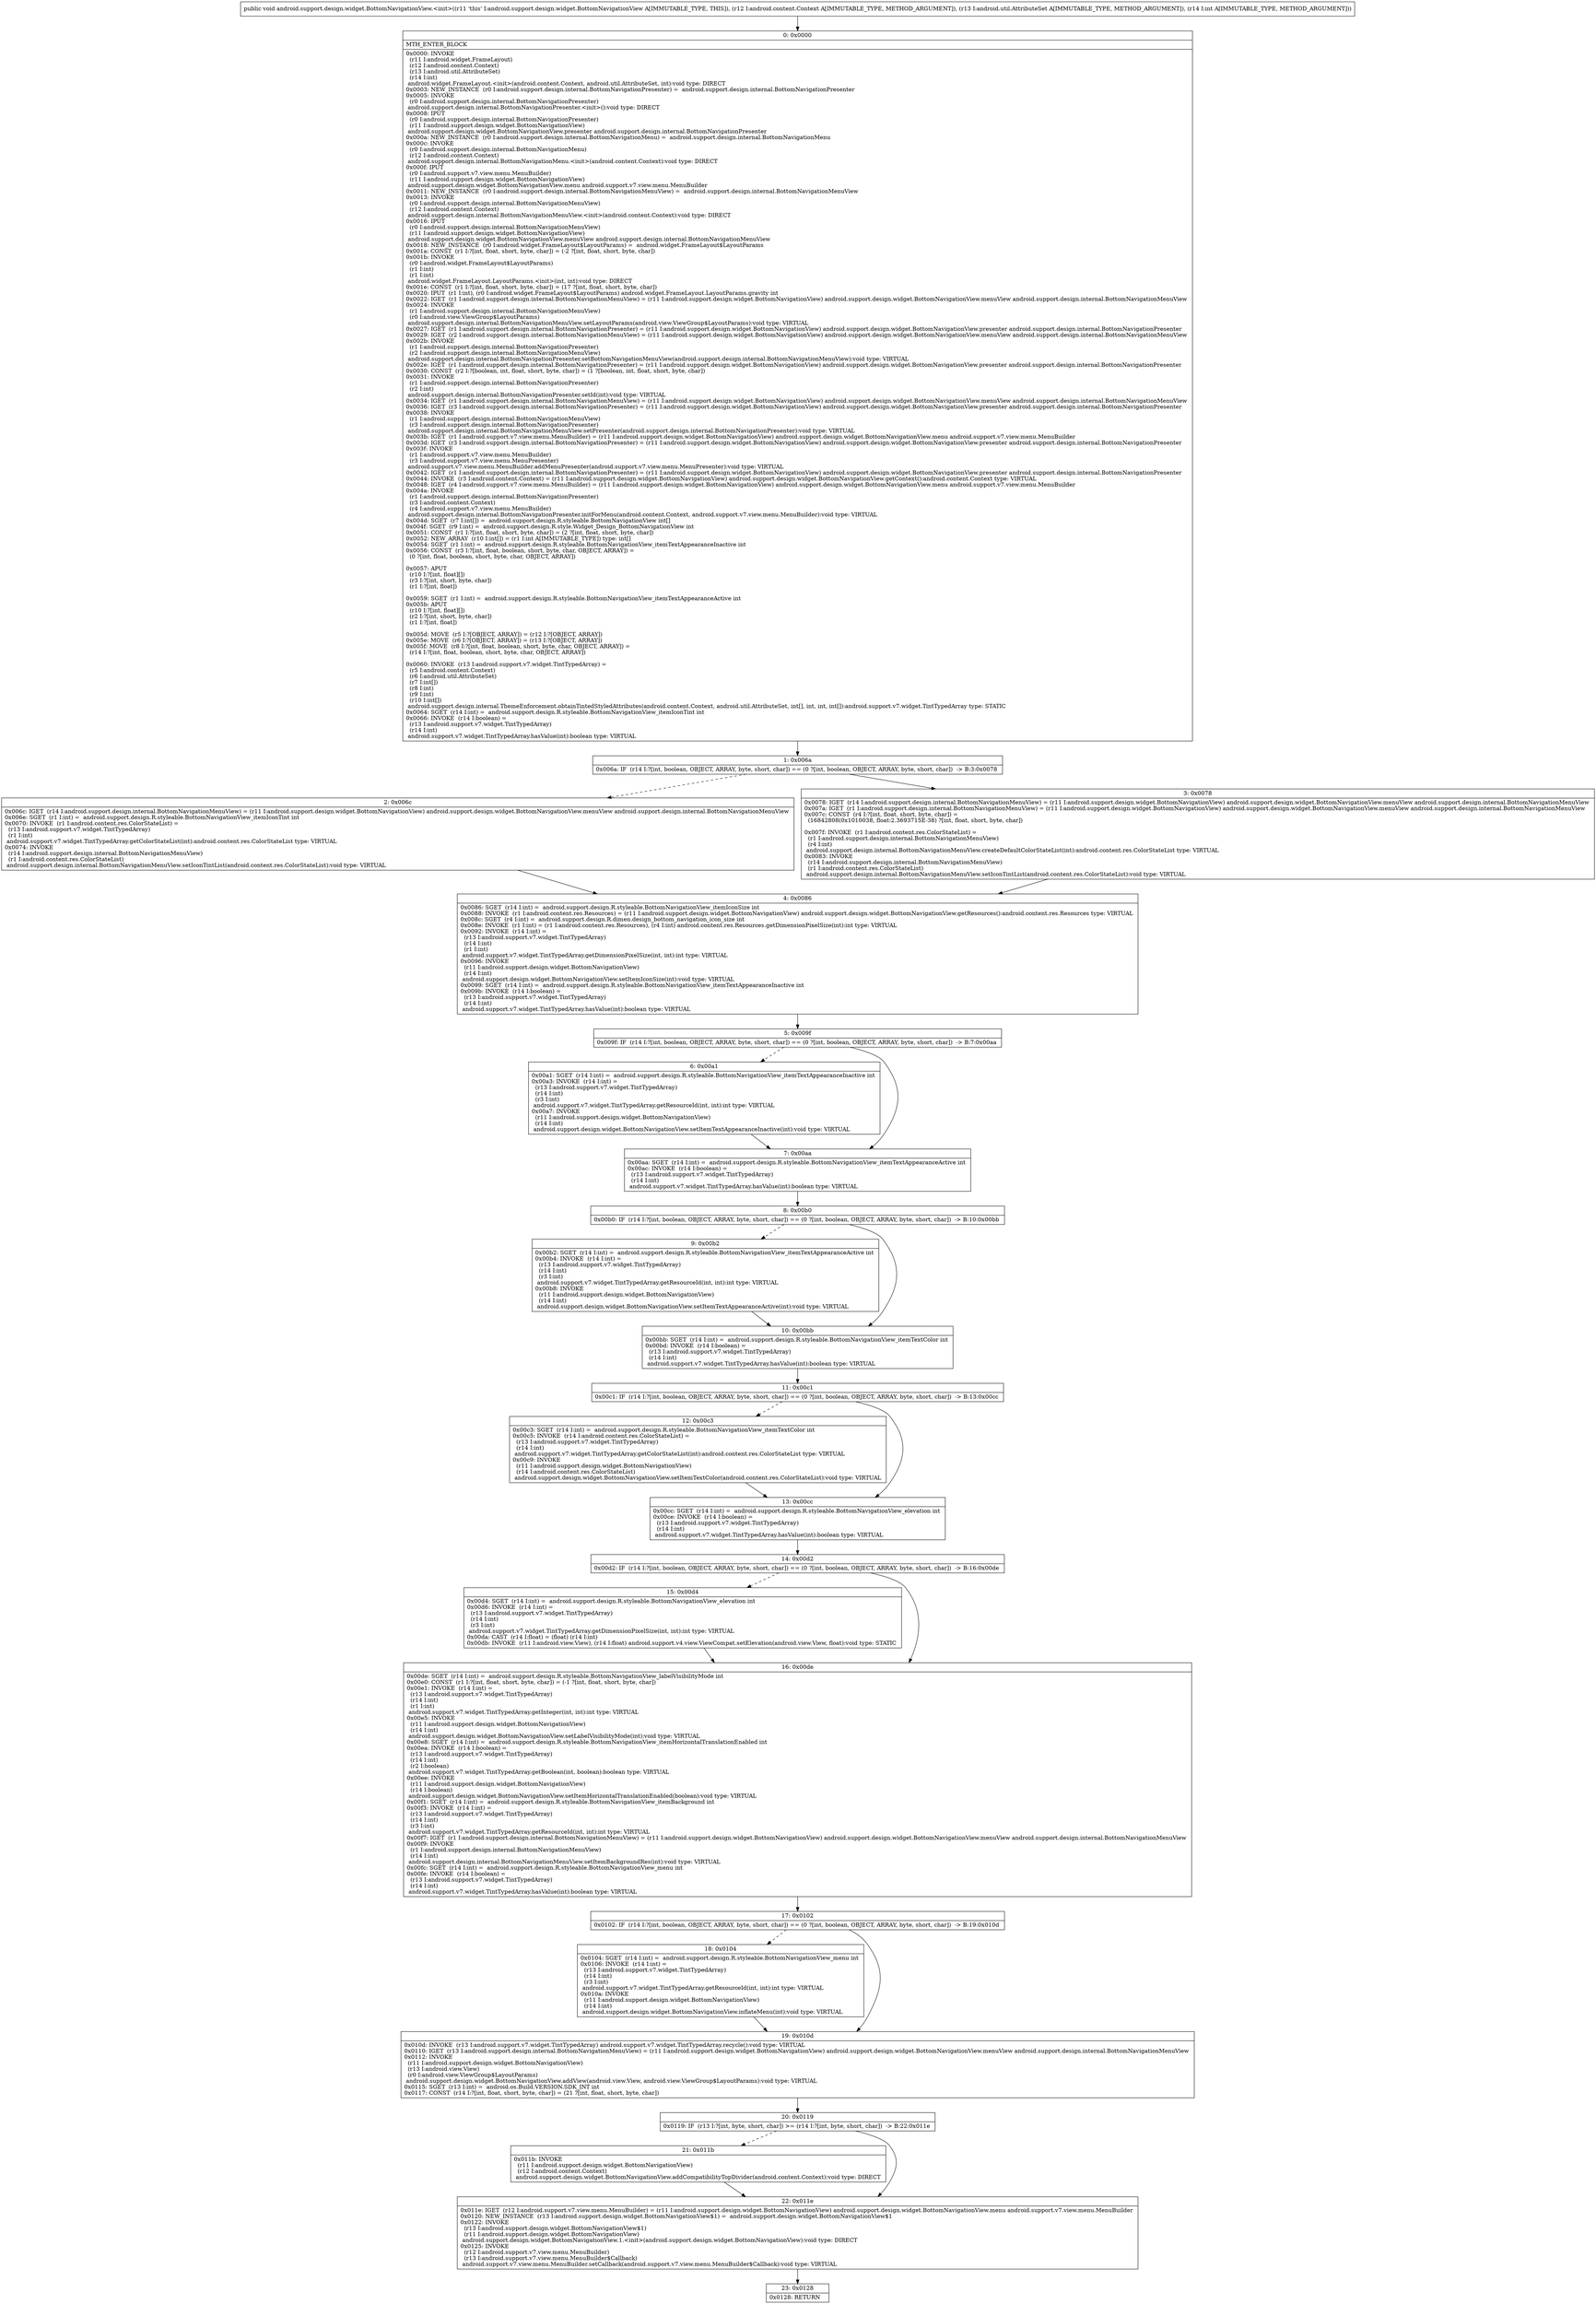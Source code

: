 digraph "CFG forandroid.support.design.widget.BottomNavigationView.\<init\>(Landroid\/content\/Context;Landroid\/util\/AttributeSet;I)V" {
Node_0 [shape=record,label="{0\:\ 0x0000|MTH_ENTER_BLOCK\l|0x0000: INVOKE  \l  (r11 I:android.widget.FrameLayout)\l  (r12 I:android.content.Context)\l  (r13 I:android.util.AttributeSet)\l  (r14 I:int)\l android.widget.FrameLayout.\<init\>(android.content.Context, android.util.AttributeSet, int):void type: DIRECT \l0x0003: NEW_INSTANCE  (r0 I:android.support.design.internal.BottomNavigationPresenter) =  android.support.design.internal.BottomNavigationPresenter \l0x0005: INVOKE  \l  (r0 I:android.support.design.internal.BottomNavigationPresenter)\l android.support.design.internal.BottomNavigationPresenter.\<init\>():void type: DIRECT \l0x0008: IPUT  \l  (r0 I:android.support.design.internal.BottomNavigationPresenter)\l  (r11 I:android.support.design.widget.BottomNavigationView)\l android.support.design.widget.BottomNavigationView.presenter android.support.design.internal.BottomNavigationPresenter \l0x000a: NEW_INSTANCE  (r0 I:android.support.design.internal.BottomNavigationMenu) =  android.support.design.internal.BottomNavigationMenu \l0x000c: INVOKE  \l  (r0 I:android.support.design.internal.BottomNavigationMenu)\l  (r12 I:android.content.Context)\l android.support.design.internal.BottomNavigationMenu.\<init\>(android.content.Context):void type: DIRECT \l0x000f: IPUT  \l  (r0 I:android.support.v7.view.menu.MenuBuilder)\l  (r11 I:android.support.design.widget.BottomNavigationView)\l android.support.design.widget.BottomNavigationView.menu android.support.v7.view.menu.MenuBuilder \l0x0011: NEW_INSTANCE  (r0 I:android.support.design.internal.BottomNavigationMenuView) =  android.support.design.internal.BottomNavigationMenuView \l0x0013: INVOKE  \l  (r0 I:android.support.design.internal.BottomNavigationMenuView)\l  (r12 I:android.content.Context)\l android.support.design.internal.BottomNavigationMenuView.\<init\>(android.content.Context):void type: DIRECT \l0x0016: IPUT  \l  (r0 I:android.support.design.internal.BottomNavigationMenuView)\l  (r11 I:android.support.design.widget.BottomNavigationView)\l android.support.design.widget.BottomNavigationView.menuView android.support.design.internal.BottomNavigationMenuView \l0x0018: NEW_INSTANCE  (r0 I:android.widget.FrameLayout$LayoutParams) =  android.widget.FrameLayout$LayoutParams \l0x001a: CONST  (r1 I:?[int, float, short, byte, char]) = (\-2 ?[int, float, short, byte, char]) \l0x001b: INVOKE  \l  (r0 I:android.widget.FrameLayout$LayoutParams)\l  (r1 I:int)\l  (r1 I:int)\l android.widget.FrameLayout.LayoutParams.\<init\>(int, int):void type: DIRECT \l0x001e: CONST  (r1 I:?[int, float, short, byte, char]) = (17 ?[int, float, short, byte, char]) \l0x0020: IPUT  (r1 I:int), (r0 I:android.widget.FrameLayout$LayoutParams) android.widget.FrameLayout.LayoutParams.gravity int \l0x0022: IGET  (r1 I:android.support.design.internal.BottomNavigationMenuView) = (r11 I:android.support.design.widget.BottomNavigationView) android.support.design.widget.BottomNavigationView.menuView android.support.design.internal.BottomNavigationMenuView \l0x0024: INVOKE  \l  (r1 I:android.support.design.internal.BottomNavigationMenuView)\l  (r0 I:android.view.ViewGroup$LayoutParams)\l android.support.design.internal.BottomNavigationMenuView.setLayoutParams(android.view.ViewGroup$LayoutParams):void type: VIRTUAL \l0x0027: IGET  (r1 I:android.support.design.internal.BottomNavigationPresenter) = (r11 I:android.support.design.widget.BottomNavigationView) android.support.design.widget.BottomNavigationView.presenter android.support.design.internal.BottomNavigationPresenter \l0x0029: IGET  (r2 I:android.support.design.internal.BottomNavigationMenuView) = (r11 I:android.support.design.widget.BottomNavigationView) android.support.design.widget.BottomNavigationView.menuView android.support.design.internal.BottomNavigationMenuView \l0x002b: INVOKE  \l  (r1 I:android.support.design.internal.BottomNavigationPresenter)\l  (r2 I:android.support.design.internal.BottomNavigationMenuView)\l android.support.design.internal.BottomNavigationPresenter.setBottomNavigationMenuView(android.support.design.internal.BottomNavigationMenuView):void type: VIRTUAL \l0x002e: IGET  (r1 I:android.support.design.internal.BottomNavigationPresenter) = (r11 I:android.support.design.widget.BottomNavigationView) android.support.design.widget.BottomNavigationView.presenter android.support.design.internal.BottomNavigationPresenter \l0x0030: CONST  (r2 I:?[boolean, int, float, short, byte, char]) = (1 ?[boolean, int, float, short, byte, char]) \l0x0031: INVOKE  \l  (r1 I:android.support.design.internal.BottomNavigationPresenter)\l  (r2 I:int)\l android.support.design.internal.BottomNavigationPresenter.setId(int):void type: VIRTUAL \l0x0034: IGET  (r1 I:android.support.design.internal.BottomNavigationMenuView) = (r11 I:android.support.design.widget.BottomNavigationView) android.support.design.widget.BottomNavigationView.menuView android.support.design.internal.BottomNavigationMenuView \l0x0036: IGET  (r3 I:android.support.design.internal.BottomNavigationPresenter) = (r11 I:android.support.design.widget.BottomNavigationView) android.support.design.widget.BottomNavigationView.presenter android.support.design.internal.BottomNavigationPresenter \l0x0038: INVOKE  \l  (r1 I:android.support.design.internal.BottomNavigationMenuView)\l  (r3 I:android.support.design.internal.BottomNavigationPresenter)\l android.support.design.internal.BottomNavigationMenuView.setPresenter(android.support.design.internal.BottomNavigationPresenter):void type: VIRTUAL \l0x003b: IGET  (r1 I:android.support.v7.view.menu.MenuBuilder) = (r11 I:android.support.design.widget.BottomNavigationView) android.support.design.widget.BottomNavigationView.menu android.support.v7.view.menu.MenuBuilder \l0x003d: IGET  (r3 I:android.support.design.internal.BottomNavigationPresenter) = (r11 I:android.support.design.widget.BottomNavigationView) android.support.design.widget.BottomNavigationView.presenter android.support.design.internal.BottomNavigationPresenter \l0x003f: INVOKE  \l  (r1 I:android.support.v7.view.menu.MenuBuilder)\l  (r3 I:android.support.v7.view.menu.MenuPresenter)\l android.support.v7.view.menu.MenuBuilder.addMenuPresenter(android.support.v7.view.menu.MenuPresenter):void type: VIRTUAL \l0x0042: IGET  (r1 I:android.support.design.internal.BottomNavigationPresenter) = (r11 I:android.support.design.widget.BottomNavigationView) android.support.design.widget.BottomNavigationView.presenter android.support.design.internal.BottomNavigationPresenter \l0x0044: INVOKE  (r3 I:android.content.Context) = (r11 I:android.support.design.widget.BottomNavigationView) android.support.design.widget.BottomNavigationView.getContext():android.content.Context type: VIRTUAL \l0x0048: IGET  (r4 I:android.support.v7.view.menu.MenuBuilder) = (r11 I:android.support.design.widget.BottomNavigationView) android.support.design.widget.BottomNavigationView.menu android.support.v7.view.menu.MenuBuilder \l0x004a: INVOKE  \l  (r1 I:android.support.design.internal.BottomNavigationPresenter)\l  (r3 I:android.content.Context)\l  (r4 I:android.support.v7.view.menu.MenuBuilder)\l android.support.design.internal.BottomNavigationPresenter.initForMenu(android.content.Context, android.support.v7.view.menu.MenuBuilder):void type: VIRTUAL \l0x004d: SGET  (r7 I:int[]) =  android.support.design.R.styleable.BottomNavigationView int[] \l0x004f: SGET  (r9 I:int) =  android.support.design.R.style.Widget_Design_BottomNavigationView int \l0x0051: CONST  (r1 I:?[int, float, short, byte, char]) = (2 ?[int, float, short, byte, char]) \l0x0052: NEW_ARRAY  (r10 I:int[]) = (r1 I:int A[IMMUTABLE_TYPE]) type: int[] \l0x0054: SGET  (r1 I:int) =  android.support.design.R.styleable.BottomNavigationView_itemTextAppearanceInactive int \l0x0056: CONST  (r3 I:?[int, float, boolean, short, byte, char, OBJECT, ARRAY]) = \l  (0 ?[int, float, boolean, short, byte, char, OBJECT, ARRAY])\l \l0x0057: APUT  \l  (r10 I:?[int, float][])\l  (r3 I:?[int, short, byte, char])\l  (r1 I:?[int, float])\l \l0x0059: SGET  (r1 I:int) =  android.support.design.R.styleable.BottomNavigationView_itemTextAppearanceActive int \l0x005b: APUT  \l  (r10 I:?[int, float][])\l  (r2 I:?[int, short, byte, char])\l  (r1 I:?[int, float])\l \l0x005d: MOVE  (r5 I:?[OBJECT, ARRAY]) = (r12 I:?[OBJECT, ARRAY]) \l0x005e: MOVE  (r6 I:?[OBJECT, ARRAY]) = (r13 I:?[OBJECT, ARRAY]) \l0x005f: MOVE  (r8 I:?[int, float, boolean, short, byte, char, OBJECT, ARRAY]) = \l  (r14 I:?[int, float, boolean, short, byte, char, OBJECT, ARRAY])\l \l0x0060: INVOKE  (r13 I:android.support.v7.widget.TintTypedArray) = \l  (r5 I:android.content.Context)\l  (r6 I:android.util.AttributeSet)\l  (r7 I:int[])\l  (r8 I:int)\l  (r9 I:int)\l  (r10 I:int[])\l android.support.design.internal.ThemeEnforcement.obtainTintedStyledAttributes(android.content.Context, android.util.AttributeSet, int[], int, int, int[]):android.support.v7.widget.TintTypedArray type: STATIC \l0x0064: SGET  (r14 I:int) =  android.support.design.R.styleable.BottomNavigationView_itemIconTint int \l0x0066: INVOKE  (r14 I:boolean) = \l  (r13 I:android.support.v7.widget.TintTypedArray)\l  (r14 I:int)\l android.support.v7.widget.TintTypedArray.hasValue(int):boolean type: VIRTUAL \l}"];
Node_1 [shape=record,label="{1\:\ 0x006a|0x006a: IF  (r14 I:?[int, boolean, OBJECT, ARRAY, byte, short, char]) == (0 ?[int, boolean, OBJECT, ARRAY, byte, short, char])  \-\> B:3:0x0078 \l}"];
Node_2 [shape=record,label="{2\:\ 0x006c|0x006c: IGET  (r14 I:android.support.design.internal.BottomNavigationMenuView) = (r11 I:android.support.design.widget.BottomNavigationView) android.support.design.widget.BottomNavigationView.menuView android.support.design.internal.BottomNavigationMenuView \l0x006e: SGET  (r1 I:int) =  android.support.design.R.styleable.BottomNavigationView_itemIconTint int \l0x0070: INVOKE  (r1 I:android.content.res.ColorStateList) = \l  (r13 I:android.support.v7.widget.TintTypedArray)\l  (r1 I:int)\l android.support.v7.widget.TintTypedArray.getColorStateList(int):android.content.res.ColorStateList type: VIRTUAL \l0x0074: INVOKE  \l  (r14 I:android.support.design.internal.BottomNavigationMenuView)\l  (r1 I:android.content.res.ColorStateList)\l android.support.design.internal.BottomNavigationMenuView.setIconTintList(android.content.res.ColorStateList):void type: VIRTUAL \l}"];
Node_3 [shape=record,label="{3\:\ 0x0078|0x0078: IGET  (r14 I:android.support.design.internal.BottomNavigationMenuView) = (r11 I:android.support.design.widget.BottomNavigationView) android.support.design.widget.BottomNavigationView.menuView android.support.design.internal.BottomNavigationMenuView \l0x007a: IGET  (r1 I:android.support.design.internal.BottomNavigationMenuView) = (r11 I:android.support.design.widget.BottomNavigationView) android.support.design.widget.BottomNavigationView.menuView android.support.design.internal.BottomNavigationMenuView \l0x007c: CONST  (r4 I:?[int, float, short, byte, char]) = \l  (16842808(0x1010038, float:2.3693715E\-38) ?[int, float, short, byte, char])\l \l0x007f: INVOKE  (r1 I:android.content.res.ColorStateList) = \l  (r1 I:android.support.design.internal.BottomNavigationMenuView)\l  (r4 I:int)\l android.support.design.internal.BottomNavigationMenuView.createDefaultColorStateList(int):android.content.res.ColorStateList type: VIRTUAL \l0x0083: INVOKE  \l  (r14 I:android.support.design.internal.BottomNavigationMenuView)\l  (r1 I:android.content.res.ColorStateList)\l android.support.design.internal.BottomNavigationMenuView.setIconTintList(android.content.res.ColorStateList):void type: VIRTUAL \l}"];
Node_4 [shape=record,label="{4\:\ 0x0086|0x0086: SGET  (r14 I:int) =  android.support.design.R.styleable.BottomNavigationView_itemIconSize int \l0x0088: INVOKE  (r1 I:android.content.res.Resources) = (r11 I:android.support.design.widget.BottomNavigationView) android.support.design.widget.BottomNavigationView.getResources():android.content.res.Resources type: VIRTUAL \l0x008c: SGET  (r4 I:int) =  android.support.design.R.dimen.design_bottom_navigation_icon_size int \l0x008e: INVOKE  (r1 I:int) = (r1 I:android.content.res.Resources), (r4 I:int) android.content.res.Resources.getDimensionPixelSize(int):int type: VIRTUAL \l0x0092: INVOKE  (r14 I:int) = \l  (r13 I:android.support.v7.widget.TintTypedArray)\l  (r14 I:int)\l  (r1 I:int)\l android.support.v7.widget.TintTypedArray.getDimensionPixelSize(int, int):int type: VIRTUAL \l0x0096: INVOKE  \l  (r11 I:android.support.design.widget.BottomNavigationView)\l  (r14 I:int)\l android.support.design.widget.BottomNavigationView.setItemIconSize(int):void type: VIRTUAL \l0x0099: SGET  (r14 I:int) =  android.support.design.R.styleable.BottomNavigationView_itemTextAppearanceInactive int \l0x009b: INVOKE  (r14 I:boolean) = \l  (r13 I:android.support.v7.widget.TintTypedArray)\l  (r14 I:int)\l android.support.v7.widget.TintTypedArray.hasValue(int):boolean type: VIRTUAL \l}"];
Node_5 [shape=record,label="{5\:\ 0x009f|0x009f: IF  (r14 I:?[int, boolean, OBJECT, ARRAY, byte, short, char]) == (0 ?[int, boolean, OBJECT, ARRAY, byte, short, char])  \-\> B:7:0x00aa \l}"];
Node_6 [shape=record,label="{6\:\ 0x00a1|0x00a1: SGET  (r14 I:int) =  android.support.design.R.styleable.BottomNavigationView_itemTextAppearanceInactive int \l0x00a3: INVOKE  (r14 I:int) = \l  (r13 I:android.support.v7.widget.TintTypedArray)\l  (r14 I:int)\l  (r3 I:int)\l android.support.v7.widget.TintTypedArray.getResourceId(int, int):int type: VIRTUAL \l0x00a7: INVOKE  \l  (r11 I:android.support.design.widget.BottomNavigationView)\l  (r14 I:int)\l android.support.design.widget.BottomNavigationView.setItemTextAppearanceInactive(int):void type: VIRTUAL \l}"];
Node_7 [shape=record,label="{7\:\ 0x00aa|0x00aa: SGET  (r14 I:int) =  android.support.design.R.styleable.BottomNavigationView_itemTextAppearanceActive int \l0x00ac: INVOKE  (r14 I:boolean) = \l  (r13 I:android.support.v7.widget.TintTypedArray)\l  (r14 I:int)\l android.support.v7.widget.TintTypedArray.hasValue(int):boolean type: VIRTUAL \l}"];
Node_8 [shape=record,label="{8\:\ 0x00b0|0x00b0: IF  (r14 I:?[int, boolean, OBJECT, ARRAY, byte, short, char]) == (0 ?[int, boolean, OBJECT, ARRAY, byte, short, char])  \-\> B:10:0x00bb \l}"];
Node_9 [shape=record,label="{9\:\ 0x00b2|0x00b2: SGET  (r14 I:int) =  android.support.design.R.styleable.BottomNavigationView_itemTextAppearanceActive int \l0x00b4: INVOKE  (r14 I:int) = \l  (r13 I:android.support.v7.widget.TintTypedArray)\l  (r14 I:int)\l  (r3 I:int)\l android.support.v7.widget.TintTypedArray.getResourceId(int, int):int type: VIRTUAL \l0x00b8: INVOKE  \l  (r11 I:android.support.design.widget.BottomNavigationView)\l  (r14 I:int)\l android.support.design.widget.BottomNavigationView.setItemTextAppearanceActive(int):void type: VIRTUAL \l}"];
Node_10 [shape=record,label="{10\:\ 0x00bb|0x00bb: SGET  (r14 I:int) =  android.support.design.R.styleable.BottomNavigationView_itemTextColor int \l0x00bd: INVOKE  (r14 I:boolean) = \l  (r13 I:android.support.v7.widget.TintTypedArray)\l  (r14 I:int)\l android.support.v7.widget.TintTypedArray.hasValue(int):boolean type: VIRTUAL \l}"];
Node_11 [shape=record,label="{11\:\ 0x00c1|0x00c1: IF  (r14 I:?[int, boolean, OBJECT, ARRAY, byte, short, char]) == (0 ?[int, boolean, OBJECT, ARRAY, byte, short, char])  \-\> B:13:0x00cc \l}"];
Node_12 [shape=record,label="{12\:\ 0x00c3|0x00c3: SGET  (r14 I:int) =  android.support.design.R.styleable.BottomNavigationView_itemTextColor int \l0x00c5: INVOKE  (r14 I:android.content.res.ColorStateList) = \l  (r13 I:android.support.v7.widget.TintTypedArray)\l  (r14 I:int)\l android.support.v7.widget.TintTypedArray.getColorStateList(int):android.content.res.ColorStateList type: VIRTUAL \l0x00c9: INVOKE  \l  (r11 I:android.support.design.widget.BottomNavigationView)\l  (r14 I:android.content.res.ColorStateList)\l android.support.design.widget.BottomNavigationView.setItemTextColor(android.content.res.ColorStateList):void type: VIRTUAL \l}"];
Node_13 [shape=record,label="{13\:\ 0x00cc|0x00cc: SGET  (r14 I:int) =  android.support.design.R.styleable.BottomNavigationView_elevation int \l0x00ce: INVOKE  (r14 I:boolean) = \l  (r13 I:android.support.v7.widget.TintTypedArray)\l  (r14 I:int)\l android.support.v7.widget.TintTypedArray.hasValue(int):boolean type: VIRTUAL \l}"];
Node_14 [shape=record,label="{14\:\ 0x00d2|0x00d2: IF  (r14 I:?[int, boolean, OBJECT, ARRAY, byte, short, char]) == (0 ?[int, boolean, OBJECT, ARRAY, byte, short, char])  \-\> B:16:0x00de \l}"];
Node_15 [shape=record,label="{15\:\ 0x00d4|0x00d4: SGET  (r14 I:int) =  android.support.design.R.styleable.BottomNavigationView_elevation int \l0x00d6: INVOKE  (r14 I:int) = \l  (r13 I:android.support.v7.widget.TintTypedArray)\l  (r14 I:int)\l  (r3 I:int)\l android.support.v7.widget.TintTypedArray.getDimensionPixelSize(int, int):int type: VIRTUAL \l0x00da: CAST  (r14 I:float) = (float) (r14 I:int) \l0x00db: INVOKE  (r11 I:android.view.View), (r14 I:float) android.support.v4.view.ViewCompat.setElevation(android.view.View, float):void type: STATIC \l}"];
Node_16 [shape=record,label="{16\:\ 0x00de|0x00de: SGET  (r14 I:int) =  android.support.design.R.styleable.BottomNavigationView_labelVisibilityMode int \l0x00e0: CONST  (r1 I:?[int, float, short, byte, char]) = (\-1 ?[int, float, short, byte, char]) \l0x00e1: INVOKE  (r14 I:int) = \l  (r13 I:android.support.v7.widget.TintTypedArray)\l  (r14 I:int)\l  (r1 I:int)\l android.support.v7.widget.TintTypedArray.getInteger(int, int):int type: VIRTUAL \l0x00e5: INVOKE  \l  (r11 I:android.support.design.widget.BottomNavigationView)\l  (r14 I:int)\l android.support.design.widget.BottomNavigationView.setLabelVisibilityMode(int):void type: VIRTUAL \l0x00e8: SGET  (r14 I:int) =  android.support.design.R.styleable.BottomNavigationView_itemHorizontalTranslationEnabled int \l0x00ea: INVOKE  (r14 I:boolean) = \l  (r13 I:android.support.v7.widget.TintTypedArray)\l  (r14 I:int)\l  (r2 I:boolean)\l android.support.v7.widget.TintTypedArray.getBoolean(int, boolean):boolean type: VIRTUAL \l0x00ee: INVOKE  \l  (r11 I:android.support.design.widget.BottomNavigationView)\l  (r14 I:boolean)\l android.support.design.widget.BottomNavigationView.setItemHorizontalTranslationEnabled(boolean):void type: VIRTUAL \l0x00f1: SGET  (r14 I:int) =  android.support.design.R.styleable.BottomNavigationView_itemBackground int \l0x00f3: INVOKE  (r14 I:int) = \l  (r13 I:android.support.v7.widget.TintTypedArray)\l  (r14 I:int)\l  (r3 I:int)\l android.support.v7.widget.TintTypedArray.getResourceId(int, int):int type: VIRTUAL \l0x00f7: IGET  (r1 I:android.support.design.internal.BottomNavigationMenuView) = (r11 I:android.support.design.widget.BottomNavigationView) android.support.design.widget.BottomNavigationView.menuView android.support.design.internal.BottomNavigationMenuView \l0x00f9: INVOKE  \l  (r1 I:android.support.design.internal.BottomNavigationMenuView)\l  (r14 I:int)\l android.support.design.internal.BottomNavigationMenuView.setItemBackgroundRes(int):void type: VIRTUAL \l0x00fc: SGET  (r14 I:int) =  android.support.design.R.styleable.BottomNavigationView_menu int \l0x00fe: INVOKE  (r14 I:boolean) = \l  (r13 I:android.support.v7.widget.TintTypedArray)\l  (r14 I:int)\l android.support.v7.widget.TintTypedArray.hasValue(int):boolean type: VIRTUAL \l}"];
Node_17 [shape=record,label="{17\:\ 0x0102|0x0102: IF  (r14 I:?[int, boolean, OBJECT, ARRAY, byte, short, char]) == (0 ?[int, boolean, OBJECT, ARRAY, byte, short, char])  \-\> B:19:0x010d \l}"];
Node_18 [shape=record,label="{18\:\ 0x0104|0x0104: SGET  (r14 I:int) =  android.support.design.R.styleable.BottomNavigationView_menu int \l0x0106: INVOKE  (r14 I:int) = \l  (r13 I:android.support.v7.widget.TintTypedArray)\l  (r14 I:int)\l  (r3 I:int)\l android.support.v7.widget.TintTypedArray.getResourceId(int, int):int type: VIRTUAL \l0x010a: INVOKE  \l  (r11 I:android.support.design.widget.BottomNavigationView)\l  (r14 I:int)\l android.support.design.widget.BottomNavigationView.inflateMenu(int):void type: VIRTUAL \l}"];
Node_19 [shape=record,label="{19\:\ 0x010d|0x010d: INVOKE  (r13 I:android.support.v7.widget.TintTypedArray) android.support.v7.widget.TintTypedArray.recycle():void type: VIRTUAL \l0x0110: IGET  (r13 I:android.support.design.internal.BottomNavigationMenuView) = (r11 I:android.support.design.widget.BottomNavigationView) android.support.design.widget.BottomNavigationView.menuView android.support.design.internal.BottomNavigationMenuView \l0x0112: INVOKE  \l  (r11 I:android.support.design.widget.BottomNavigationView)\l  (r13 I:android.view.View)\l  (r0 I:android.view.ViewGroup$LayoutParams)\l android.support.design.widget.BottomNavigationView.addView(android.view.View, android.view.ViewGroup$LayoutParams):void type: VIRTUAL \l0x0115: SGET  (r13 I:int) =  android.os.Build.VERSION.SDK_INT int \l0x0117: CONST  (r14 I:?[int, float, short, byte, char]) = (21 ?[int, float, short, byte, char]) \l}"];
Node_20 [shape=record,label="{20\:\ 0x0119|0x0119: IF  (r13 I:?[int, byte, short, char]) \>= (r14 I:?[int, byte, short, char])  \-\> B:22:0x011e \l}"];
Node_21 [shape=record,label="{21\:\ 0x011b|0x011b: INVOKE  \l  (r11 I:android.support.design.widget.BottomNavigationView)\l  (r12 I:android.content.Context)\l android.support.design.widget.BottomNavigationView.addCompatibilityTopDivider(android.content.Context):void type: DIRECT \l}"];
Node_22 [shape=record,label="{22\:\ 0x011e|0x011e: IGET  (r12 I:android.support.v7.view.menu.MenuBuilder) = (r11 I:android.support.design.widget.BottomNavigationView) android.support.design.widget.BottomNavigationView.menu android.support.v7.view.menu.MenuBuilder \l0x0120: NEW_INSTANCE  (r13 I:android.support.design.widget.BottomNavigationView$1) =  android.support.design.widget.BottomNavigationView$1 \l0x0122: INVOKE  \l  (r13 I:android.support.design.widget.BottomNavigationView$1)\l  (r11 I:android.support.design.widget.BottomNavigationView)\l android.support.design.widget.BottomNavigationView.1.\<init\>(android.support.design.widget.BottomNavigationView):void type: DIRECT \l0x0125: INVOKE  \l  (r12 I:android.support.v7.view.menu.MenuBuilder)\l  (r13 I:android.support.v7.view.menu.MenuBuilder$Callback)\l android.support.v7.view.menu.MenuBuilder.setCallback(android.support.v7.view.menu.MenuBuilder$Callback):void type: VIRTUAL \l}"];
Node_23 [shape=record,label="{23\:\ 0x0128|0x0128: RETURN   \l}"];
MethodNode[shape=record,label="{public void android.support.design.widget.BottomNavigationView.\<init\>((r11 'this' I:android.support.design.widget.BottomNavigationView A[IMMUTABLE_TYPE, THIS]), (r12 I:android.content.Context A[IMMUTABLE_TYPE, METHOD_ARGUMENT]), (r13 I:android.util.AttributeSet A[IMMUTABLE_TYPE, METHOD_ARGUMENT]), (r14 I:int A[IMMUTABLE_TYPE, METHOD_ARGUMENT])) }"];
MethodNode -> Node_0;
Node_0 -> Node_1;
Node_1 -> Node_2[style=dashed];
Node_1 -> Node_3;
Node_2 -> Node_4;
Node_3 -> Node_4;
Node_4 -> Node_5;
Node_5 -> Node_6[style=dashed];
Node_5 -> Node_7;
Node_6 -> Node_7;
Node_7 -> Node_8;
Node_8 -> Node_9[style=dashed];
Node_8 -> Node_10;
Node_9 -> Node_10;
Node_10 -> Node_11;
Node_11 -> Node_12[style=dashed];
Node_11 -> Node_13;
Node_12 -> Node_13;
Node_13 -> Node_14;
Node_14 -> Node_15[style=dashed];
Node_14 -> Node_16;
Node_15 -> Node_16;
Node_16 -> Node_17;
Node_17 -> Node_18[style=dashed];
Node_17 -> Node_19;
Node_18 -> Node_19;
Node_19 -> Node_20;
Node_20 -> Node_21[style=dashed];
Node_20 -> Node_22;
Node_21 -> Node_22;
Node_22 -> Node_23;
}

